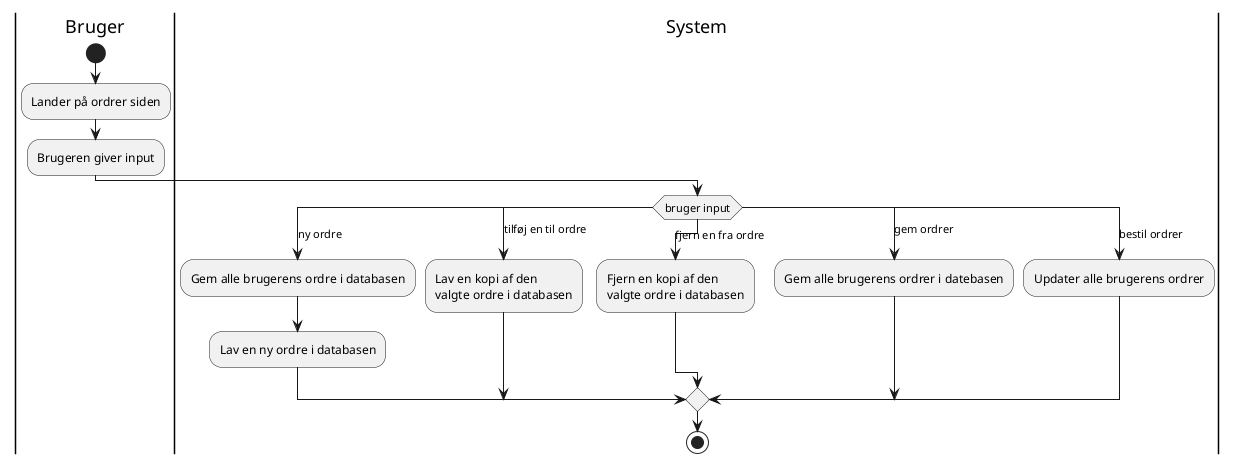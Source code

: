 @startuml
'https://plantuml.com/activity-diagram-beta

|Bruger|
start
:Lander på ordrer siden;
:Brugeren giver input;
|System|
switch (bruger input)
case (ny ordre)
    :Gem alle brugerens ordre i databasen;
    :Lav en ny ordre i databasen;
case (tilføj en til ordre)
    :Lav en kopi af den
    valgte ordre i databasen;
case (fjern en fra ordre)
    :Fjern en kopi af den
    valgte ordre i databasen;
case (gem ordrer)
    :Gem alle brugerens ordrer i datebasen;
case (bestil ordrer)
    :Updater alle brugerens ordrer;
endswitch
stop

@enduml
